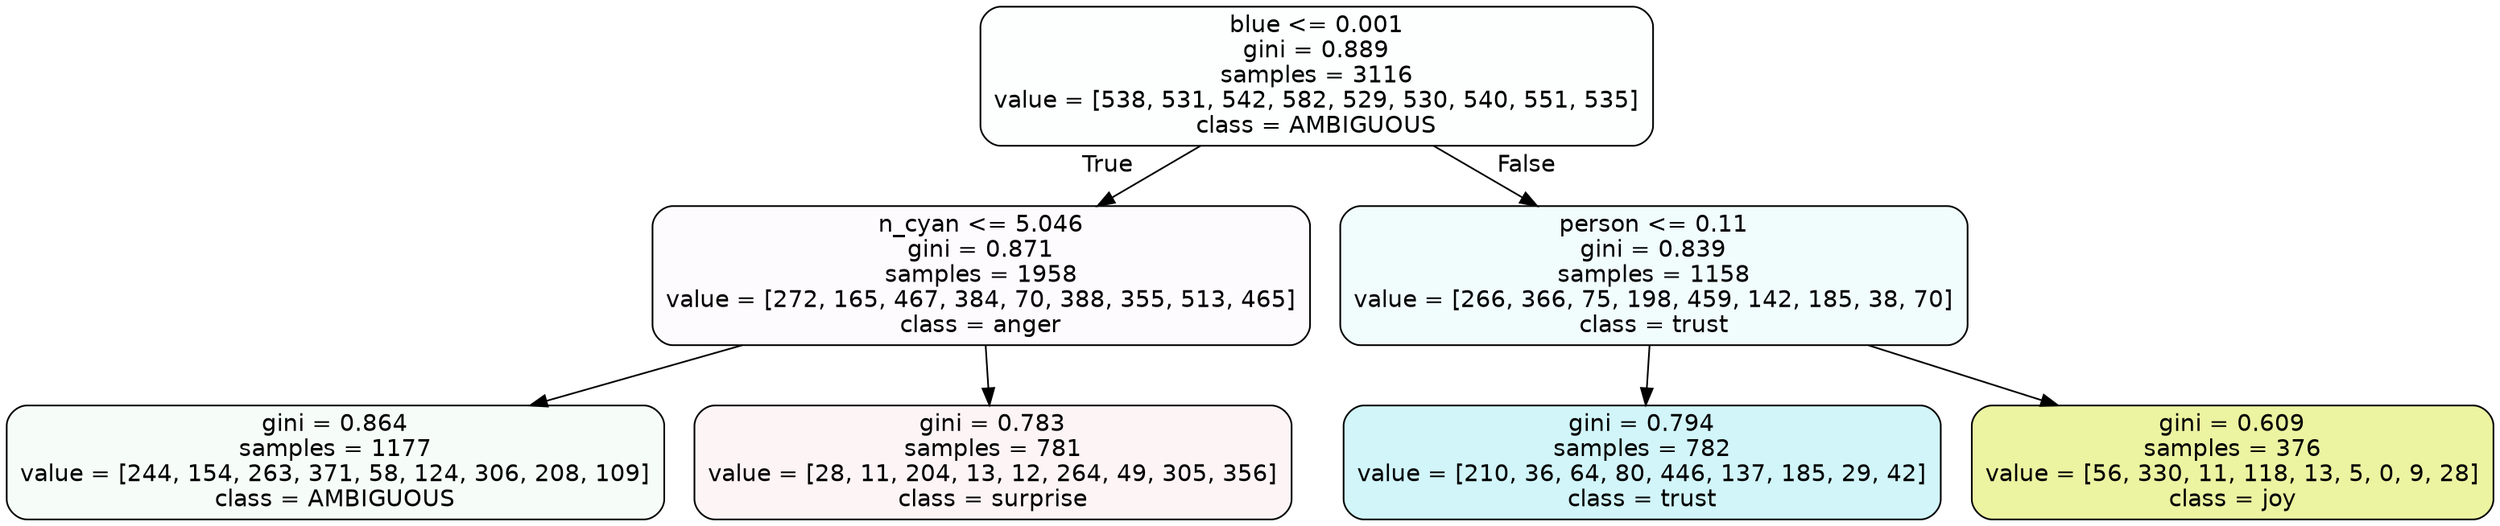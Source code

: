 digraph Tree {
node [shape=box, style="filled, rounded", color="black", fontname=helvetica] ;
edge [fontname=helvetica] ;
0 [label="blue <= 0.001\ngini = 0.889\nsamples = 3116\nvalue = [538, 531, 542, 582, 529, 530, 540, 551, 535]\nclass = AMBIGUOUS", fillcolor="#39e58102"] ;
1 [label="n_cyan <= 5.046\ngini = 0.871\nsamples = 1958\nvalue = [272, 165, 467, 384, 70, 388, 355, 513, 465]\nclass = anger", fillcolor="#e539d704"] ;
0 -> 1 [labeldistance=2.5, labelangle=45, headlabel="True"] ;
2 [label="gini = 0.864\nsamples = 1177\nvalue = [244, 154, 263, 371, 58, 124, 306, 208, 109]\nclass = AMBIGUOUS", fillcolor="#39e5810b"] ;
1 -> 2 ;
3 [label="gini = 0.783\nsamples = 781\nvalue = [28, 11, 204, 13, 12, 264, 49, 305, 356]\nclass = surprise", fillcolor="#e539640e"] ;
1 -> 3 ;
4 [label="person <= 0.11\ngini = 0.839\nsamples = 1158\nvalue = [266, 366, 75, 198, 459, 142, 185, 38, 70]\nclass = trust", fillcolor="#39d7e511"] ;
0 -> 4 [labeldistance=2.5, labelangle=-45, headlabel="False"] ;
5 [label="gini = 0.794\nsamples = 782\nvalue = [210, 36, 64, 80, 446, 137, 185, 29, 42]\nclass = trust", fillcolor="#39d7e53b"] ;
4 -> 5 ;
6 [label="gini = 0.609\nsamples = 376\nvalue = [56, 330, 11, 118, 13, 5, 0, 9, 28]\nclass = joy", fillcolor="#d7e53978"] ;
4 -> 6 ;
}